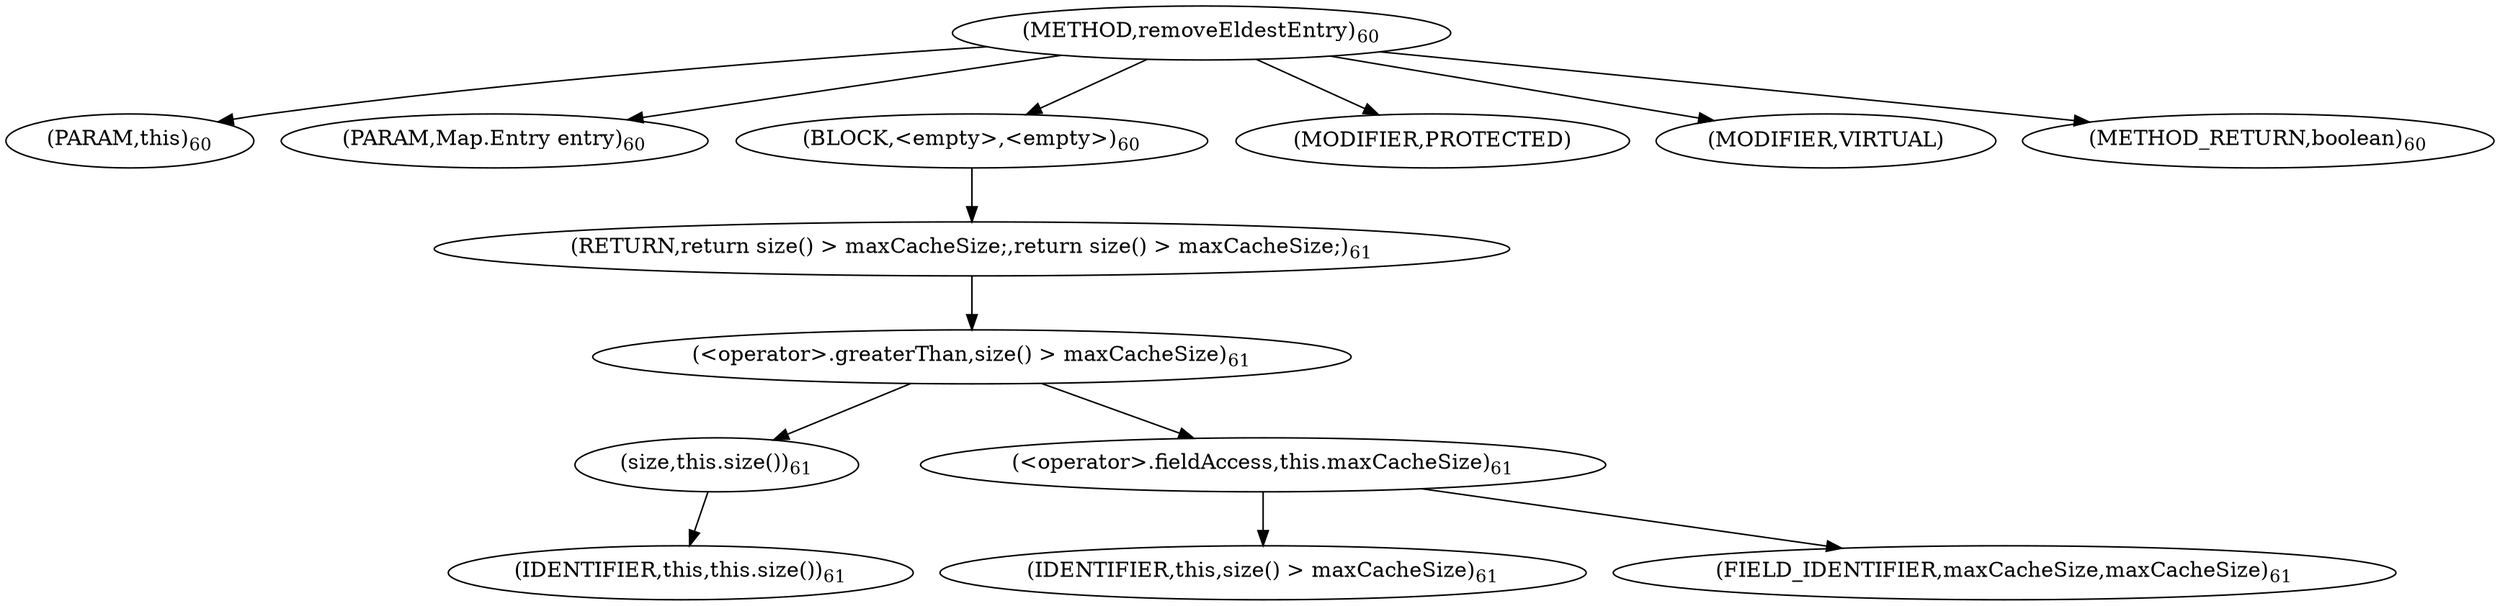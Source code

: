 digraph "removeEldestEntry" {  
"113" [label = <(METHOD,removeEldestEntry)<SUB>60</SUB>> ]
"9" [label = <(PARAM,this)<SUB>60</SUB>> ]
"114" [label = <(PARAM,Map.Entry entry)<SUB>60</SUB>> ]
"115" [label = <(BLOCK,&lt;empty&gt;,&lt;empty&gt;)<SUB>60</SUB>> ]
"116" [label = <(RETURN,return size() &gt; maxCacheSize;,return size() &gt; maxCacheSize;)<SUB>61</SUB>> ]
"117" [label = <(&lt;operator&gt;.greaterThan,size() &gt; maxCacheSize)<SUB>61</SUB>> ]
"118" [label = <(size,this.size())<SUB>61</SUB>> ]
"8" [label = <(IDENTIFIER,this,this.size())<SUB>61</SUB>> ]
"119" [label = <(&lt;operator&gt;.fieldAccess,this.maxCacheSize)<SUB>61</SUB>> ]
"120" [label = <(IDENTIFIER,this,size() &gt; maxCacheSize)<SUB>61</SUB>> ]
"121" [label = <(FIELD_IDENTIFIER,maxCacheSize,maxCacheSize)<SUB>61</SUB>> ]
"122" [label = <(MODIFIER,PROTECTED)> ]
"123" [label = <(MODIFIER,VIRTUAL)> ]
"124" [label = <(METHOD_RETURN,boolean)<SUB>60</SUB>> ]
  "113" -> "9" 
  "113" -> "114" 
  "113" -> "115" 
  "113" -> "122" 
  "113" -> "123" 
  "113" -> "124" 
  "115" -> "116" 
  "116" -> "117" 
  "117" -> "118" 
  "117" -> "119" 
  "118" -> "8" 
  "119" -> "120" 
  "119" -> "121" 
}
